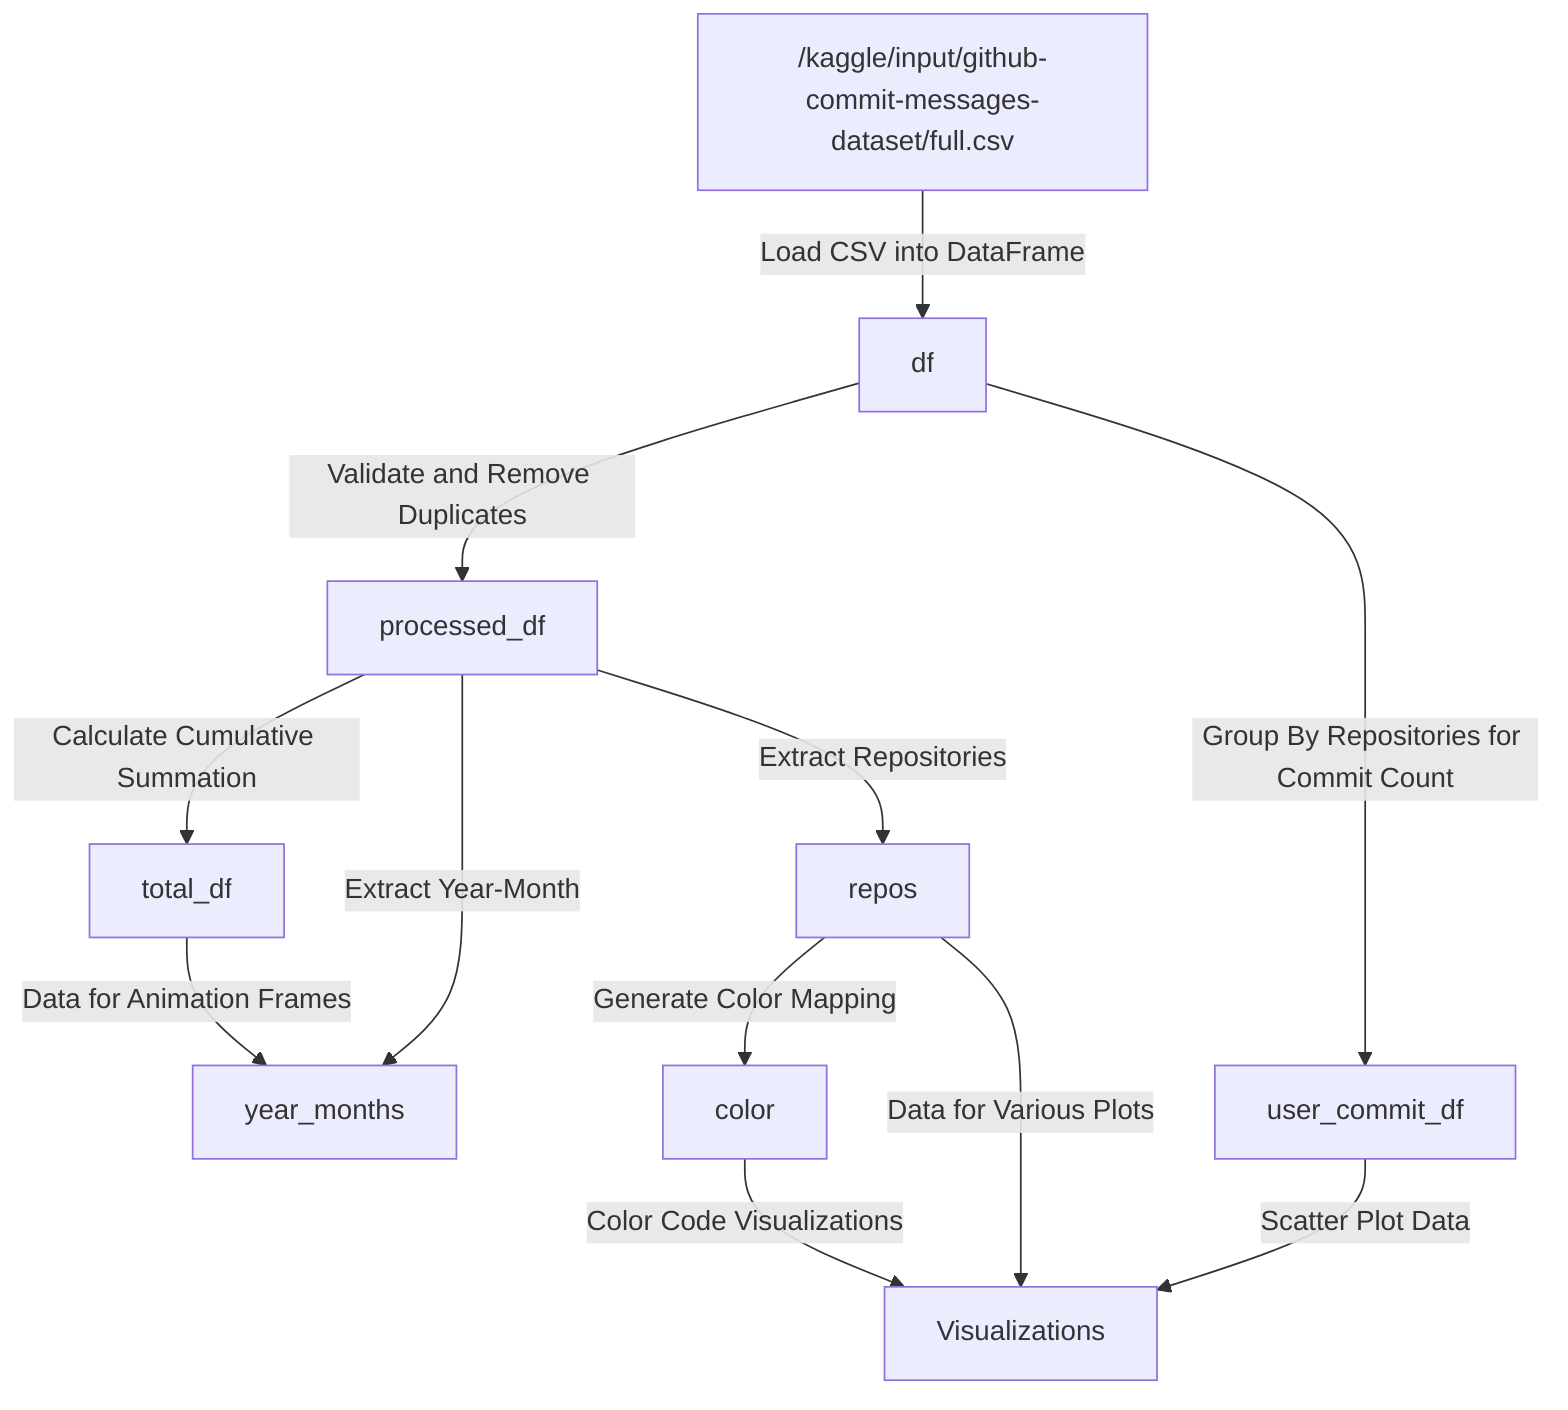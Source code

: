 %% This is a Mermaid.js diagram for the Jupyter Notebook workflow
flowchart TD
    %% Node for loading data from CSV
    A["/kaggle/input/github-commit-messages-dataset/full.csv"] -->|Load CSV into DataFrame| B["df"]
    %% Node for processing and validating data
    B -->|Validate and Remove Duplicates| C["processed_df"]
    %% Cumulative sum calculation
    C -->|Calculate Cumulative Summation| D["total_df"]
    %% Extraction of Year-Month combinations
    C -->|Extract Year-Month| E["year_months"]
    %% Extraction of unique repositories
    C -->|Extract Repositories| F["repos"]
    %% Creation of color mapping
    F -->|Generate Color Mapping| G["color"]
    %% User commits DataFrame creation
    B -->|Group By Repositories for Commit Count| H["user_commit_df"]
    %% Links between processed data and visualizations
    D -->|Data for Animation Frames| E
    H -->|Scatter Plot Data| I["Visualizations"]
    %% Direct connection between repositories and visualizations
    F -->|Data for Various Plots| I
    G -->|Color Code Visualizations| I